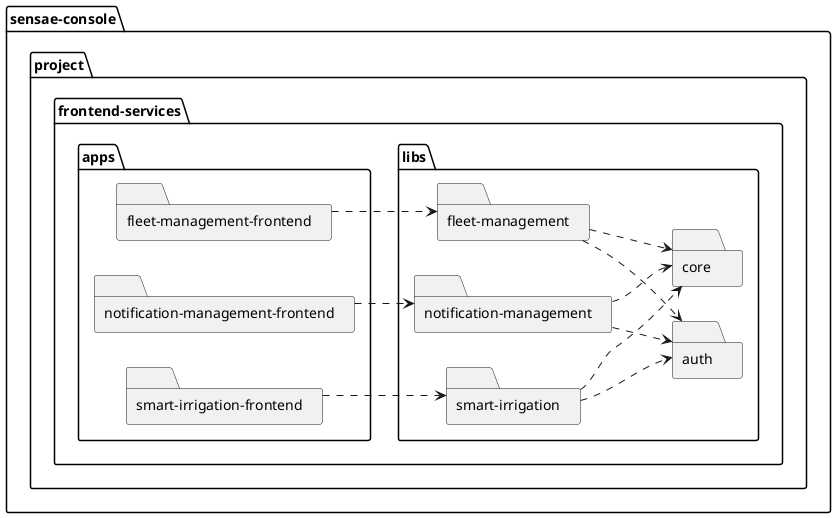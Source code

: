 @startuml frontend-services

left to right direction

folder "sensae-console" {
    folder "project" {
        folder "frontend-services" {
            folder "apps" as a {
                folder "fleet-management-frontend" as a4
                folder "notification-management-frontend" as a6
                folder "smart-irrigation-frontend" as a8
            }
            folder "libs" as b{
                folder "fleet-management" as b4
                folder "notification-management" as b6
                folder "smart-irrigation" as b10
                folder "auth" as b7
                folder "core" as b8
            }
            a4 ..> b4
            a6 ..> b6
            a8 ..> b10

            b4 ..> b7
            b4 ..> b8
            b6 ..> b7
            b6 ..> b8
            b10 ..> b7
            b10 ..> b8
        }
    }
}

@enduml
